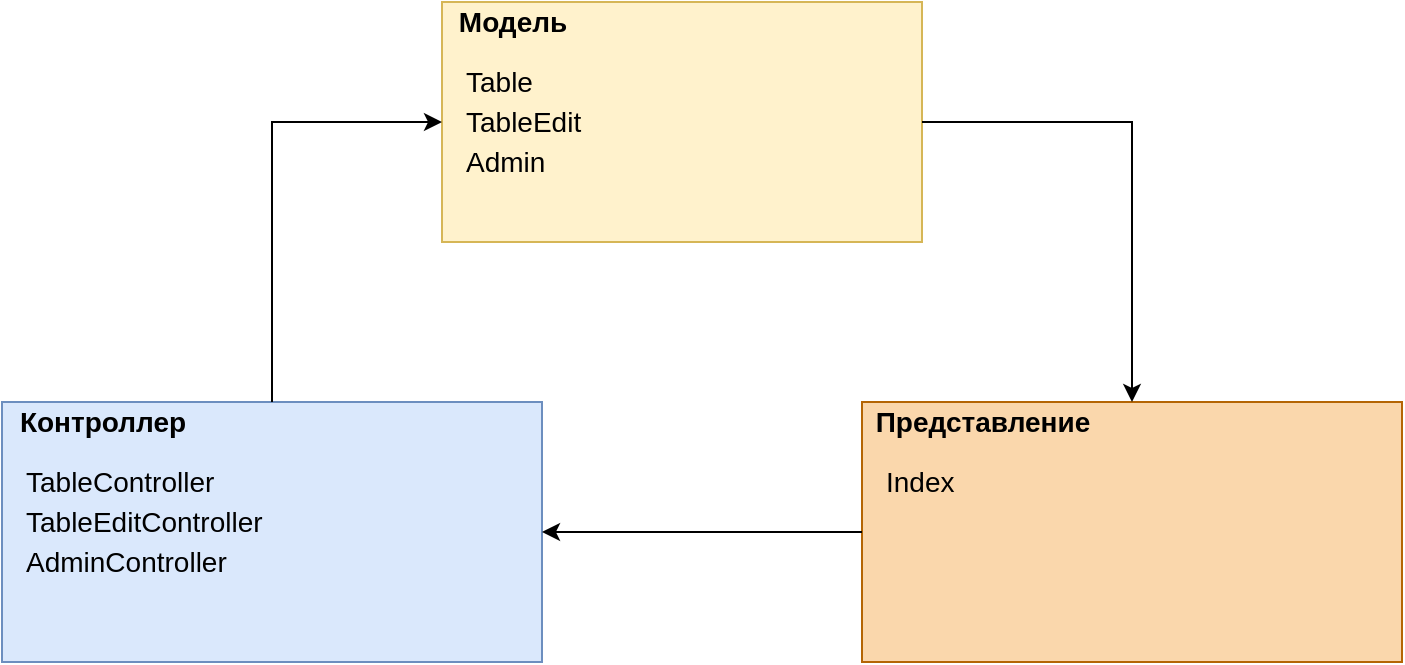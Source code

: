 <mxfile version="14.6.0" type="github">
  <diagram id="HcX3JBt7VnqyWzgTQpYt" name="Page-1">
    <mxGraphModel dx="1038" dy="588" grid="1" gridSize="10" guides="1" tooltips="1" connect="1" arrows="1" fold="1" page="1" pageScale="1" pageWidth="827" pageHeight="1169" math="0" shadow="0">
      <root>
        <mxCell id="0" />
        <mxCell id="1" parent="0" />
        <mxCell id="yXOkGURGvn4hklytI6ma-5" value="" style="group" vertex="1" connectable="0" parent="1">
          <mxGeometry x="230" y="80" width="240" height="120" as="geometry" />
        </mxCell>
        <mxCell id="yXOkGURGvn4hklytI6ma-2" value="" style="rounded=0;whiteSpace=wrap;html=1;fillColor=#fff2cc;strokeColor=#d6b656;" vertex="1" parent="yXOkGURGvn4hklytI6ma-5">
          <mxGeometry width="240" height="120" as="geometry" />
        </mxCell>
        <mxCell id="yXOkGURGvn4hklytI6ma-4" value="Модель" style="text;html=1;align=center;verticalAlign=middle;resizable=0;points=[];autosize=1;strokeColor=none;fontSize=14;fontStyle=1" vertex="1" parent="yXOkGURGvn4hklytI6ma-5">
          <mxGeometry width="70" height="20" as="geometry" />
        </mxCell>
        <mxCell id="yXOkGURGvn4hklytI6ma-30" value="Table" style="text;html=1;strokeColor=none;fillColor=none;align=left;verticalAlign=middle;whiteSpace=wrap;rounded=0;fontSize=14;" vertex="1" parent="yXOkGURGvn4hklytI6ma-5">
          <mxGeometry x="10" y="30" width="130" height="20" as="geometry" />
        </mxCell>
        <mxCell id="yXOkGURGvn4hklytI6ma-31" value="TableEdit" style="text;html=1;strokeColor=none;fillColor=none;align=left;verticalAlign=middle;whiteSpace=wrap;rounded=0;fontSize=14;" vertex="1" parent="yXOkGURGvn4hklytI6ma-5">
          <mxGeometry x="10" y="50" width="130" height="20" as="geometry" />
        </mxCell>
        <mxCell id="yXOkGURGvn4hklytI6ma-32" value="Admin" style="text;html=1;strokeColor=none;fillColor=none;align=left;verticalAlign=middle;whiteSpace=wrap;rounded=0;fontSize=14;" vertex="1" parent="yXOkGURGvn4hklytI6ma-5">
          <mxGeometry x="10" y="70" width="130" height="20" as="geometry" />
        </mxCell>
        <mxCell id="yXOkGURGvn4hklytI6ma-19" value="" style="group" vertex="1" connectable="0" parent="1">
          <mxGeometry x="440" y="280" width="270" height="130" as="geometry" />
        </mxCell>
        <mxCell id="yXOkGURGvn4hklytI6ma-16" value="" style="rounded=0;whiteSpace=wrap;html=1;fontSize=14;fillColor=#fad7ac;strokeColor=#b46504;" vertex="1" parent="yXOkGURGvn4hklytI6ma-19">
          <mxGeometry width="270" height="130" as="geometry" />
        </mxCell>
        <mxCell id="yXOkGURGvn4hklytI6ma-17" value="Представление" style="text;html=1;align=center;verticalAlign=middle;resizable=0;points=[];autosize=1;strokeColor=none;fontSize=14;fontStyle=1" vertex="1" parent="yXOkGURGvn4hklytI6ma-19">
          <mxGeometry width="120" height="20" as="geometry" />
        </mxCell>
        <mxCell id="yXOkGURGvn4hklytI6ma-33" value="Index" style="text;html=1;strokeColor=none;fillColor=none;align=left;verticalAlign=middle;whiteSpace=wrap;rounded=0;fontSize=14;" vertex="1" parent="yXOkGURGvn4hklytI6ma-19">
          <mxGeometry x="10" y="30" width="130" height="20" as="geometry" />
        </mxCell>
        <mxCell id="yXOkGURGvn4hklytI6ma-34" value="" style="group" vertex="1" connectable="0" parent="1">
          <mxGeometry x="10" y="280" width="270" height="130" as="geometry" />
        </mxCell>
        <mxCell id="yXOkGURGvn4hklytI6ma-13" value="" style="rounded=0;whiteSpace=wrap;html=1;fontSize=14;fillColor=#dae8fc;strokeColor=#6c8ebf;" vertex="1" parent="yXOkGURGvn4hklytI6ma-34">
          <mxGeometry width="270" height="130" as="geometry" />
        </mxCell>
        <mxCell id="yXOkGURGvn4hklytI6ma-14" value="Контроллер" style="text;html=1;align=center;verticalAlign=middle;resizable=0;points=[];autosize=1;strokeColor=none;fontSize=14;fontStyle=1" vertex="1" parent="yXOkGURGvn4hklytI6ma-34">
          <mxGeometry width="100" height="20" as="geometry" />
        </mxCell>
        <mxCell id="yXOkGURGvn4hklytI6ma-20" value="TableController" style="text;html=1;strokeColor=none;fillColor=none;align=left;verticalAlign=middle;whiteSpace=wrap;rounded=0;fontSize=14;" vertex="1" parent="yXOkGURGvn4hklytI6ma-34">
          <mxGeometry x="10" y="30" width="130" height="20" as="geometry" />
        </mxCell>
        <mxCell id="yXOkGURGvn4hklytI6ma-21" value="TableEditController" style="text;html=1;strokeColor=none;fillColor=none;align=left;verticalAlign=middle;whiteSpace=wrap;rounded=0;fontSize=14;" vertex="1" parent="yXOkGURGvn4hklytI6ma-34">
          <mxGeometry x="10" y="50" width="130" height="20" as="geometry" />
        </mxCell>
        <mxCell id="yXOkGURGvn4hklytI6ma-22" value="AdminController" style="text;html=1;strokeColor=none;fillColor=none;align=left;verticalAlign=middle;whiteSpace=wrap;rounded=0;fontSize=14;" vertex="1" parent="yXOkGURGvn4hklytI6ma-34">
          <mxGeometry x="10" y="70" width="130" height="20" as="geometry" />
        </mxCell>
        <mxCell id="yXOkGURGvn4hklytI6ma-35" style="edgeStyle=orthogonalEdgeStyle;rounded=0;orthogonalLoop=1;jettySize=auto;html=1;exitX=0;exitY=0.5;exitDx=0;exitDy=0;entryX=1;entryY=0.5;entryDx=0;entryDy=0;fontSize=14;" edge="1" parent="1" source="yXOkGURGvn4hklytI6ma-16" target="yXOkGURGvn4hklytI6ma-13">
          <mxGeometry relative="1" as="geometry" />
        </mxCell>
        <mxCell id="yXOkGURGvn4hklytI6ma-36" style="edgeStyle=orthogonalEdgeStyle;rounded=0;orthogonalLoop=1;jettySize=auto;html=1;exitX=0.5;exitY=0;exitDx=0;exitDy=0;entryX=0;entryY=0.5;entryDx=0;entryDy=0;fontSize=14;" edge="1" parent="1" source="yXOkGURGvn4hklytI6ma-13" target="yXOkGURGvn4hklytI6ma-2">
          <mxGeometry relative="1" as="geometry" />
        </mxCell>
        <mxCell id="yXOkGURGvn4hklytI6ma-37" style="edgeStyle=orthogonalEdgeStyle;rounded=0;orthogonalLoop=1;jettySize=auto;html=1;exitX=1;exitY=0.5;exitDx=0;exitDy=0;entryX=0.5;entryY=0;entryDx=0;entryDy=0;fontSize=14;" edge="1" parent="1" source="yXOkGURGvn4hklytI6ma-2" target="yXOkGURGvn4hklytI6ma-16">
          <mxGeometry relative="1" as="geometry" />
        </mxCell>
      </root>
    </mxGraphModel>
  </diagram>
</mxfile>
